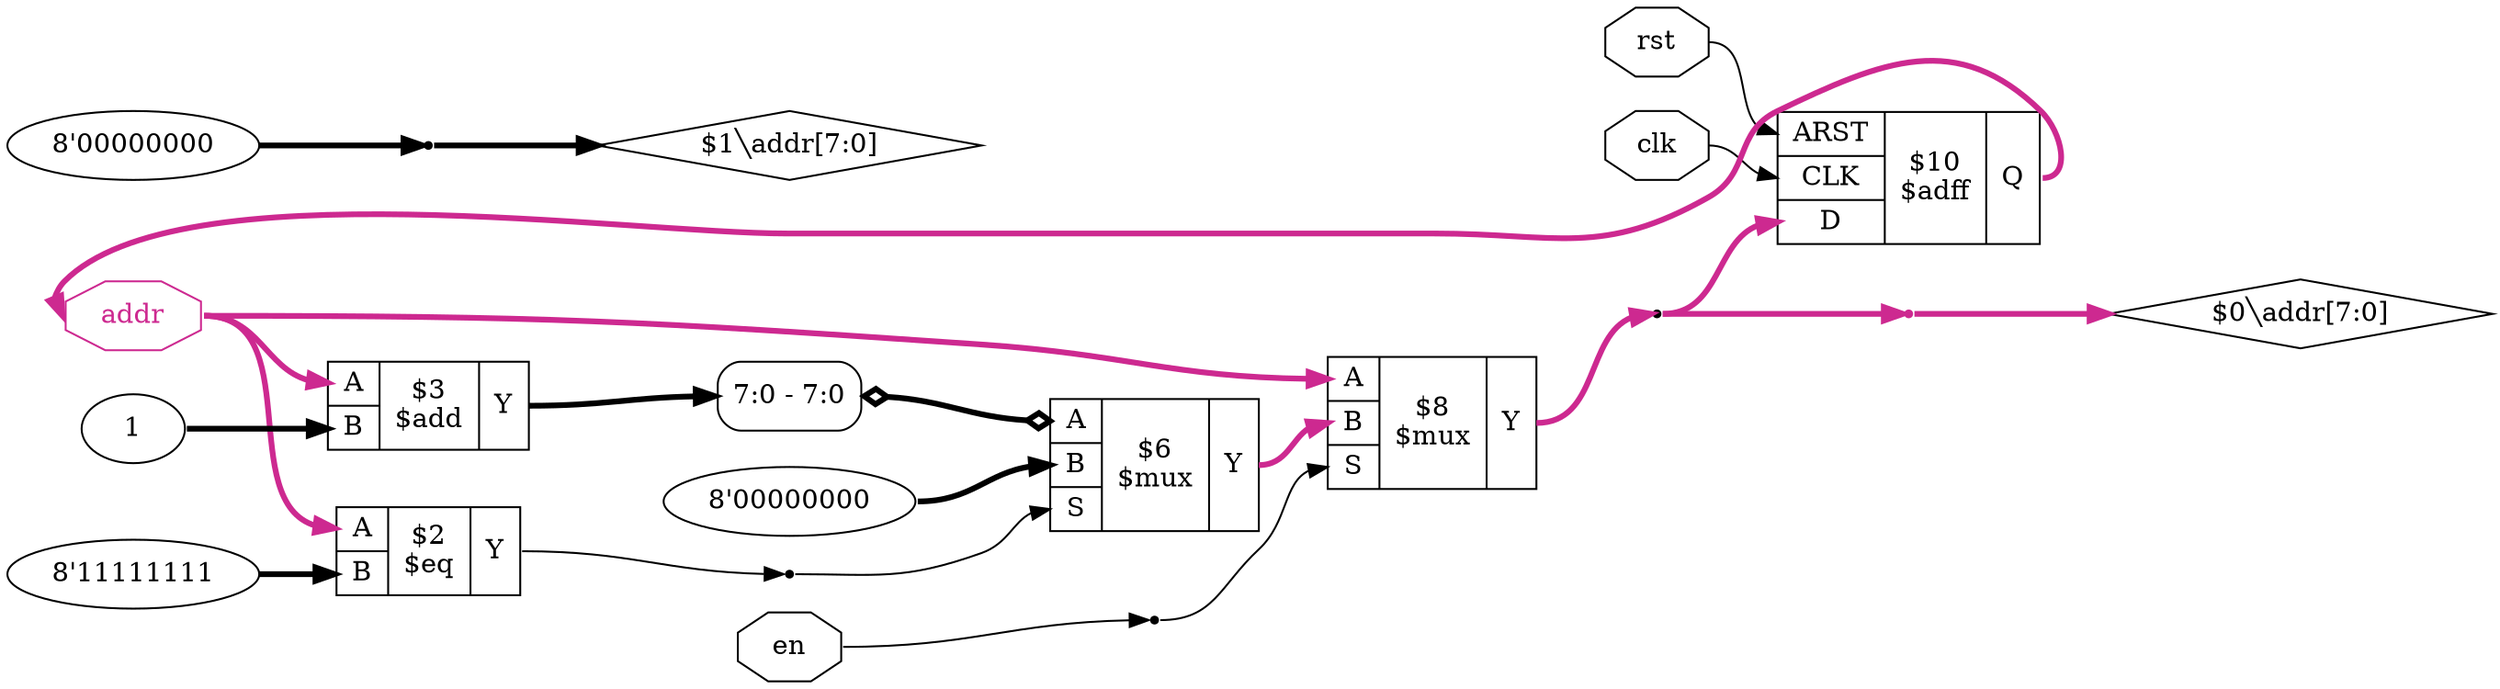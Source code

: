 digraph "addr_gen" {
rankdir="LR";
remincross=true;
n9 [ shape=octagon, label="addr", color="maroon3", fontcolor="maroon3" ];
n10 [ shape=octagon, label="rst", color="black", fontcolor="black" ];
n11 [ shape=octagon, label="clk", color="black", fontcolor="black" ];
n12 [ shape=octagon, label="en", color="black", fontcolor="black" ];
c17 [ shape=record, label="{{<p13> ARST|<p14> CLK|<p15> D}|$10\n$adff|{<p16> Q}}",  ];
c22 [ shape=record, label="{{<p18> A|<p19> B|<p20> S}|$8\n$mux|{<p21> Y}}",  ];
v0 [ label="8'00000000" ];
c23 [ shape=record, label="{{<p18> A|<p19> B|<p20> S}|$6\n$mux|{<p21> Y}}",  ];
x1 [ shape=record, style=rounded, label="<s0> 7:0 - 7:0 ", color="black", fontcolor="black" ];
x1:e -> c23:p18:w [arrowhead=odiamond, arrowtail=odiamond, dir=both, color="black", fontcolor="black", style="setlinewidth(3)", label=""];
v2 [ label="1" ];
c24 [ shape=record, label="{{<p18> A|<p19> B}|$3\n$add|{<p21> Y}}",  ];
v3 [ label="8'11111111" ];
c25 [ shape=record, label="{{<p18> A|<p19> B}|$2\n$eq|{<p21> Y}}",  ];
v4 [ label="8'00000000" ];
x5 [shape=point, ];
x6 [shape=point, ];
x7 [shape=point, ];
x8 [shape=point, color="maroon3", fontcolor="maroon3"];
n1 [ shape=point ];
c22:p21:e -> n1:w [color="maroon3", fontcolor="maroon3", style="setlinewidth(3)", label=""];
n1:e -> c17:p15:w [color="maroon3", fontcolor="maroon3", style="setlinewidth(3)", label=""];
n1:e -> x8:w [color="maroon3", fontcolor="maroon3", style="setlinewidth(3)", label=""];
n10:e -> c17:p13:w [color="black", fontcolor="black", label=""];
n11:e -> c17:p14:w [color="black", fontcolor="black", label=""];
n12:e -> x7:w [color="black", fontcolor="black", label=""];
x7:e -> c22:p20:w [color="black", fontcolor="black", label=""];
c23:p21:e -> c22:p19:w [color="maroon3", fontcolor="maroon3", style="setlinewidth(3)", label=""];
x6:e -> c23:p20:w [color="black", fontcolor="black", label=""];
n5 [ shape=diamond, label="$1&#9586;addr[7:0]" ];
x5:e -> n5:w [color="black", fontcolor="black", style="setlinewidth(3)", label=""];
c24:p21:e -> x1:s0:w [color="black", fontcolor="black", style="setlinewidth(3)", label=""];
c25:p21:e -> x6:w [color="black", fontcolor="black", label=""];
n8 [ shape=diamond, label="$0&#9586;addr[7:0]" ];
x8:e -> n8:w [color="maroon3", fontcolor="maroon3", style="setlinewidth(3)", label=""];
c17:p16:e -> n9:w [color="maroon3", fontcolor="maroon3", style="setlinewidth(3)", label=""];
n9:e -> c22:p18:w [color="maroon3", fontcolor="maroon3", style="setlinewidth(3)", label=""];
n9:e -> c24:p18:w [color="maroon3", fontcolor="maroon3", style="setlinewidth(3)", label=""];
n9:e -> c25:p18:w [color="maroon3", fontcolor="maroon3", style="setlinewidth(3)", label=""];
v0:e -> c23:p19:w [color="black", fontcolor="black", style="setlinewidth(3)", label=""];
v2:e -> c24:p19:w [color="black", fontcolor="black", style="setlinewidth(3)", label=""];
v3:e -> c25:p19:w [color="black", fontcolor="black", style="setlinewidth(3)", label=""];
v4:e -> x5:w [color="black", fontcolor="black", style="setlinewidth(3)", label=""];
}
